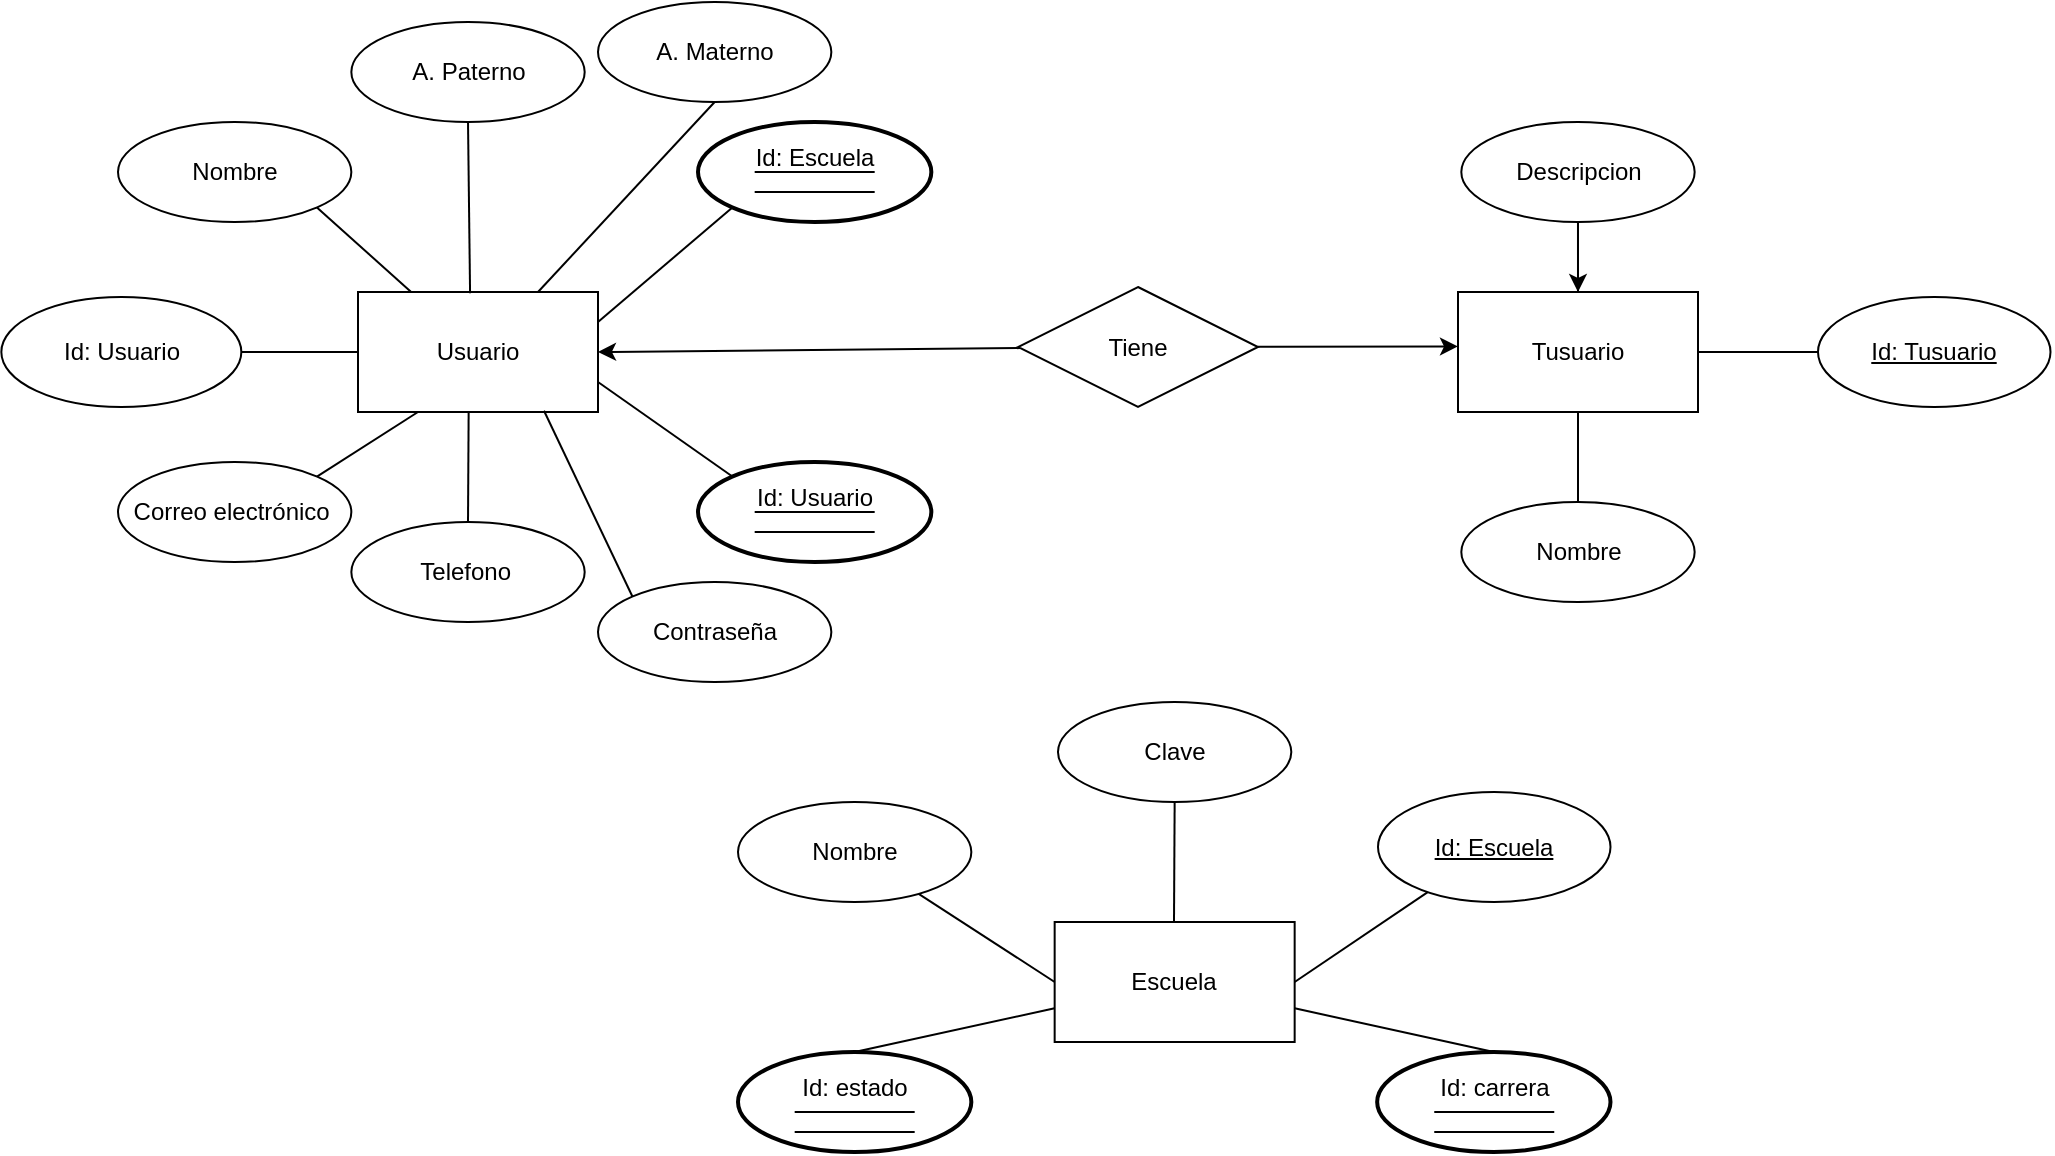 <mxfile version="21.2.1" type="github">
  <diagram name="Página-1" id="kRmqNUhjlChd_RO4qjju">
    <mxGraphModel dx="2220" dy="770" grid="1" gridSize="10" guides="1" tooltips="1" connect="1" arrows="1" fold="1" page="1" pageScale="1" pageWidth="827" pageHeight="1169" math="0" shadow="0">
      <root>
        <mxCell id="0" />
        <mxCell id="1" parent="0" />
        <mxCell id="AEOAEcRYlFnQCWDOU0ao-1" value="Usuario" style="rounded=0;whiteSpace=wrap;html=1;" vertex="1" parent="1">
          <mxGeometry x="-120" y="585" width="120" height="60" as="geometry" />
        </mxCell>
        <mxCell id="AEOAEcRYlFnQCWDOU0ao-19" style="edgeStyle=none;rounded=0;orthogonalLoop=1;jettySize=auto;html=1;exitX=0.5;exitY=1;exitDx=0;exitDy=0;entryX=0.75;entryY=0;entryDx=0;entryDy=0;endArrow=none;endFill=0;" edge="1" parent="1" source="AEOAEcRYlFnQCWDOU0ao-2" target="AEOAEcRYlFnQCWDOU0ao-1">
          <mxGeometry relative="1" as="geometry" />
        </mxCell>
        <mxCell id="AEOAEcRYlFnQCWDOU0ao-2" value="A. Materno" style="ellipse;whiteSpace=wrap;html=1;" vertex="1" parent="1">
          <mxGeometry y="440" width="116.67" height="50" as="geometry" />
        </mxCell>
        <mxCell id="AEOAEcRYlFnQCWDOU0ao-17" style="edgeStyle=none;rounded=0;orthogonalLoop=1;jettySize=auto;html=1;exitX=0.5;exitY=1;exitDx=0;exitDy=0;entryX=0.467;entryY=0.011;entryDx=0;entryDy=0;entryPerimeter=0;endArrow=none;endFill=0;" edge="1" parent="1" source="AEOAEcRYlFnQCWDOU0ao-3" target="AEOAEcRYlFnQCWDOU0ao-1">
          <mxGeometry relative="1" as="geometry" />
        </mxCell>
        <mxCell id="AEOAEcRYlFnQCWDOU0ao-3" value="A. Paterno" style="ellipse;whiteSpace=wrap;html=1;" vertex="1" parent="1">
          <mxGeometry x="-123.33" y="450" width="116.67" height="50" as="geometry" />
        </mxCell>
        <mxCell id="AEOAEcRYlFnQCWDOU0ao-18" style="edgeStyle=none;rounded=0;orthogonalLoop=1;jettySize=auto;html=1;exitX=1;exitY=1;exitDx=0;exitDy=0;endArrow=none;endFill=0;" edge="1" parent="1" source="AEOAEcRYlFnQCWDOU0ao-4" target="AEOAEcRYlFnQCWDOU0ao-1">
          <mxGeometry relative="1" as="geometry" />
        </mxCell>
        <mxCell id="AEOAEcRYlFnQCWDOU0ao-4" value="Nombre" style="ellipse;whiteSpace=wrap;html=1;" vertex="1" parent="1">
          <mxGeometry x="-240" y="500" width="116.67" height="50" as="geometry" />
        </mxCell>
        <mxCell id="AEOAEcRYlFnQCWDOU0ao-20" style="edgeStyle=none;rounded=0;orthogonalLoop=1;jettySize=auto;html=1;exitX=1;exitY=0.5;exitDx=0;exitDy=0;entryX=0;entryY=0.5;entryDx=0;entryDy=0;endArrow=none;endFill=0;" edge="1" parent="1" source="AEOAEcRYlFnQCWDOU0ao-5" target="AEOAEcRYlFnQCWDOU0ao-1">
          <mxGeometry relative="1" as="geometry" />
        </mxCell>
        <mxCell id="AEOAEcRYlFnQCWDOU0ao-5" value="Id: Usuario" style="ellipse;whiteSpace=wrap;html=1;" vertex="1" parent="1">
          <mxGeometry x="-298.33" y="587.5" width="120" height="55" as="geometry" />
        </mxCell>
        <mxCell id="AEOAEcRYlFnQCWDOU0ao-21" style="edgeStyle=none;rounded=0;orthogonalLoop=1;jettySize=auto;html=1;exitX=1;exitY=0;exitDx=0;exitDy=0;entryX=0.25;entryY=1;entryDx=0;entryDy=0;endArrow=none;endFill=0;" edge="1" parent="1" source="AEOAEcRYlFnQCWDOU0ao-6" target="AEOAEcRYlFnQCWDOU0ao-1">
          <mxGeometry relative="1" as="geometry" />
        </mxCell>
        <mxCell id="AEOAEcRYlFnQCWDOU0ao-6" value="Correo electrónico&amp;nbsp;" style="ellipse;whiteSpace=wrap;html=1;" vertex="1" parent="1">
          <mxGeometry x="-240" y="670" width="116.67" height="50" as="geometry" />
        </mxCell>
        <mxCell id="AEOAEcRYlFnQCWDOU0ao-22" style="edgeStyle=none;rounded=0;orthogonalLoop=1;jettySize=auto;html=1;exitX=0.5;exitY=0;exitDx=0;exitDy=0;entryX=0.461;entryY=0.998;entryDx=0;entryDy=0;endArrow=none;endFill=0;entryPerimeter=0;" edge="1" parent="1" source="AEOAEcRYlFnQCWDOU0ao-7" target="AEOAEcRYlFnQCWDOU0ao-1">
          <mxGeometry relative="1" as="geometry" />
        </mxCell>
        <mxCell id="AEOAEcRYlFnQCWDOU0ao-7" value="Telefono&amp;nbsp;" style="ellipse;whiteSpace=wrap;html=1;" vertex="1" parent="1">
          <mxGeometry x="-123.33" y="700" width="116.67" height="50" as="geometry" />
        </mxCell>
        <mxCell id="AEOAEcRYlFnQCWDOU0ao-23" style="edgeStyle=none;rounded=0;orthogonalLoop=1;jettySize=auto;html=1;exitX=0;exitY=0;exitDx=0;exitDy=0;entryX=0.775;entryY=0.99;entryDx=0;entryDy=0;endArrow=none;endFill=0;entryPerimeter=0;" edge="1" parent="1" source="AEOAEcRYlFnQCWDOU0ao-8" target="AEOAEcRYlFnQCWDOU0ao-1">
          <mxGeometry relative="1" as="geometry" />
        </mxCell>
        <mxCell id="AEOAEcRYlFnQCWDOU0ao-8" value="Contraseña" style="ellipse;whiteSpace=wrap;html=1;" vertex="1" parent="1">
          <mxGeometry y="730" width="116.67" height="50" as="geometry" />
        </mxCell>
        <mxCell id="AEOAEcRYlFnQCWDOU0ao-25" style="edgeStyle=none;rounded=0;orthogonalLoop=1;jettySize=auto;html=1;exitX=0;exitY=1;exitDx=0;exitDy=0;entryX=1;entryY=0.25;entryDx=0;entryDy=0;endArrow=none;endFill=0;" edge="1" parent="1" source="AEOAEcRYlFnQCWDOU0ao-13" target="AEOAEcRYlFnQCWDOU0ao-1">
          <mxGeometry relative="1" as="geometry" />
        </mxCell>
        <mxCell id="AEOAEcRYlFnQCWDOU0ao-13" value="Id: Escuela&lt;br&gt;&lt;br&gt;" style="ellipse;whiteSpace=wrap;html=1;labelBorderColor=none;strokeWidth=2;" vertex="1" parent="1">
          <mxGeometry x="50" y="500" width="116.67" height="50" as="geometry" />
        </mxCell>
        <mxCell id="AEOAEcRYlFnQCWDOU0ao-24" style="edgeStyle=none;rounded=0;orthogonalLoop=1;jettySize=auto;html=1;exitX=0;exitY=0;exitDx=0;exitDy=0;entryX=1;entryY=0.75;entryDx=0;entryDy=0;endArrow=none;endFill=0;" edge="1" parent="1" source="AEOAEcRYlFnQCWDOU0ao-14" target="AEOAEcRYlFnQCWDOU0ao-1">
          <mxGeometry relative="1" as="geometry" />
        </mxCell>
        <mxCell id="AEOAEcRYlFnQCWDOU0ao-14" value="Id: Usuario&lt;br&gt;&lt;br&gt;" style="ellipse;whiteSpace=wrap;html=1;strokeWidth=2;gradientColor=none;fillColor=default;" vertex="1" parent="1">
          <mxGeometry x="50" y="670" width="116.67" height="50" as="geometry" />
        </mxCell>
        <mxCell id="AEOAEcRYlFnQCWDOU0ao-29" style="edgeStyle=none;rounded=0;orthogonalLoop=1;jettySize=auto;html=1;entryX=1;entryY=0.5;entryDx=0;entryDy=0;" edge="1" parent="1" source="AEOAEcRYlFnQCWDOU0ao-28" target="AEOAEcRYlFnQCWDOU0ao-1">
          <mxGeometry relative="1" as="geometry" />
        </mxCell>
        <mxCell id="AEOAEcRYlFnQCWDOU0ao-35" style="edgeStyle=none;rounded=0;orthogonalLoop=1;jettySize=auto;html=1;entryX=0;entryY=0.454;entryDx=0;entryDy=0;entryPerimeter=0;" edge="1" parent="1" source="AEOAEcRYlFnQCWDOU0ao-28" target="AEOAEcRYlFnQCWDOU0ao-33">
          <mxGeometry relative="1" as="geometry" />
        </mxCell>
        <mxCell id="AEOAEcRYlFnQCWDOU0ao-28" value="Tiene" style="shape=rhombus;perimeter=rhombusPerimeter;whiteSpace=wrap;html=1;align=center;" vertex="1" parent="1">
          <mxGeometry x="210" y="582.5" width="120" height="60" as="geometry" />
        </mxCell>
        <mxCell id="AEOAEcRYlFnQCWDOU0ao-37" style="edgeStyle=none;rounded=0;orthogonalLoop=1;jettySize=auto;html=1;entryX=0.5;entryY=0.8;entryDx=0;entryDy=0;entryPerimeter=0;" edge="1" parent="1" source="AEOAEcRYlFnQCWDOU0ao-33" target="AEOAEcRYlFnQCWDOU0ao-36">
          <mxGeometry relative="1" as="geometry" />
        </mxCell>
        <mxCell id="AEOAEcRYlFnQCWDOU0ao-39" style="edgeStyle=none;rounded=0;orthogonalLoop=1;jettySize=auto;html=1;entryX=0.5;entryY=0.2;entryDx=0;entryDy=0;entryPerimeter=0;" edge="1" parent="1" source="AEOAEcRYlFnQCWDOU0ao-33" target="AEOAEcRYlFnQCWDOU0ao-38">
          <mxGeometry relative="1" as="geometry" />
        </mxCell>
        <mxCell id="AEOAEcRYlFnQCWDOU0ao-33" value="Tusuario" style="rounded=0;whiteSpace=wrap;html=1;" vertex="1" parent="1">
          <mxGeometry x="430" y="585" width="120" height="60" as="geometry" />
        </mxCell>
        <mxCell id="AEOAEcRYlFnQCWDOU0ao-47" value="" style="edgeStyle=none;rounded=0;orthogonalLoop=1;jettySize=auto;html=1;" edge="1" parent="1" source="AEOAEcRYlFnQCWDOU0ao-36" target="AEOAEcRYlFnQCWDOU0ao-33">
          <mxGeometry relative="1" as="geometry" />
        </mxCell>
        <mxCell id="AEOAEcRYlFnQCWDOU0ao-36" value="Descripcion" style="ellipse;whiteSpace=wrap;html=1;" vertex="1" parent="1">
          <mxGeometry x="431.66" y="500" width="116.67" height="50" as="geometry" />
        </mxCell>
        <mxCell id="AEOAEcRYlFnQCWDOU0ao-38" value="Nombre" style="ellipse;whiteSpace=wrap;html=1;" vertex="1" parent="1">
          <mxGeometry x="431.66" y="690" width="116.67" height="50" as="geometry" />
        </mxCell>
        <mxCell id="AEOAEcRYlFnQCWDOU0ao-40" style="edgeStyle=none;rounded=0;orthogonalLoop=1;jettySize=auto;html=1;exitX=1;exitY=0.25;exitDx=0;exitDy=0;" edge="1" parent="1" source="AEOAEcRYlFnQCWDOU0ao-33" target="AEOAEcRYlFnQCWDOU0ao-33">
          <mxGeometry relative="1" as="geometry" />
        </mxCell>
        <mxCell id="AEOAEcRYlFnQCWDOU0ao-45" style="edgeStyle=none;rounded=0;orthogonalLoop=1;jettySize=auto;html=1;exitX=0;exitY=0.5;exitDx=0;exitDy=0;entryX=1;entryY=0.5;entryDx=0;entryDy=0;endArrow=none;endFill=0;" edge="1" parent="1" source="AEOAEcRYlFnQCWDOU0ao-41" target="AEOAEcRYlFnQCWDOU0ao-33">
          <mxGeometry relative="1" as="geometry" />
        </mxCell>
        <mxCell id="AEOAEcRYlFnQCWDOU0ao-41" value="Id: Tusuario" style="ellipse;whiteSpace=wrap;html=1;align=center;fontStyle=4;" vertex="1" parent="1">
          <mxGeometry x="610" y="587.5" width="116.25" height="55" as="geometry" />
        </mxCell>
        <mxCell id="AEOAEcRYlFnQCWDOU0ao-70" style="edgeStyle=none;rounded=0;orthogonalLoop=1;jettySize=auto;html=1;entryX=0.5;entryY=0;entryDx=0;entryDy=0;endArrow=none;endFill=0;" edge="1" parent="1" source="AEOAEcRYlFnQCWDOU0ao-48" target="AEOAEcRYlFnQCWDOU0ao-59">
          <mxGeometry relative="1" as="geometry" />
        </mxCell>
        <mxCell id="AEOAEcRYlFnQCWDOU0ao-71" style="edgeStyle=none;rounded=0;orthogonalLoop=1;jettySize=auto;html=1;entryX=0.5;entryY=0;entryDx=0;entryDy=0;endArrow=none;endFill=0;" edge="1" parent="1" source="AEOAEcRYlFnQCWDOU0ao-48" target="AEOAEcRYlFnQCWDOU0ao-61">
          <mxGeometry relative="1" as="geometry" />
        </mxCell>
        <mxCell id="AEOAEcRYlFnQCWDOU0ao-48" value="Escuela" style="rounded=0;whiteSpace=wrap;html=1;" vertex="1" parent="1">
          <mxGeometry x="228.33" y="900" width="120" height="60" as="geometry" />
        </mxCell>
        <mxCell id="AEOAEcRYlFnQCWDOU0ao-56" style="edgeStyle=none;rounded=0;orthogonalLoop=1;jettySize=auto;html=1;endArrow=none;endFill=0;entryX=0;entryY=0.5;entryDx=0;entryDy=0;" edge="1" parent="1" source="AEOAEcRYlFnQCWDOU0ao-49" target="AEOAEcRYlFnQCWDOU0ao-48">
          <mxGeometry relative="1" as="geometry">
            <mxPoint x="240" y="940" as="targetPoint" />
          </mxGeometry>
        </mxCell>
        <mxCell id="AEOAEcRYlFnQCWDOU0ao-49" value="Nombre" style="ellipse;whiteSpace=wrap;html=1;" vertex="1" parent="1">
          <mxGeometry x="70.0" y="840" width="116.67" height="50" as="geometry" />
        </mxCell>
        <mxCell id="AEOAEcRYlFnQCWDOU0ao-57" style="edgeStyle=none;rounded=0;orthogonalLoop=1;jettySize=auto;html=1;endArrow=none;endFill=0;" edge="1" parent="1" source="AEOAEcRYlFnQCWDOU0ao-51">
          <mxGeometry relative="1" as="geometry">
            <mxPoint x="288" y="900" as="targetPoint" />
          </mxGeometry>
        </mxCell>
        <mxCell id="AEOAEcRYlFnQCWDOU0ao-51" value="Clave" style="ellipse;whiteSpace=wrap;html=1;" vertex="1" parent="1">
          <mxGeometry x="229.99" y="790" width="116.67" height="50" as="geometry" />
        </mxCell>
        <mxCell id="AEOAEcRYlFnQCWDOU0ao-55" style="edgeStyle=none;rounded=0;orthogonalLoop=1;jettySize=auto;html=1;entryX=1;entryY=0.5;entryDx=0;entryDy=0;endArrow=none;endFill=0;" edge="1" parent="1" source="AEOAEcRYlFnQCWDOU0ao-52" target="AEOAEcRYlFnQCWDOU0ao-48">
          <mxGeometry relative="1" as="geometry">
            <mxPoint x="360" y="940" as="targetPoint" />
          </mxGeometry>
        </mxCell>
        <mxCell id="AEOAEcRYlFnQCWDOU0ao-52" value="Id: Escuela" style="ellipse;whiteSpace=wrap;html=1;align=center;fontStyle=4;" vertex="1" parent="1">
          <mxGeometry x="390" y="835" width="116.25" height="55" as="geometry" />
        </mxCell>
        <mxCell id="AEOAEcRYlFnQCWDOU0ao-59" value="Id: estado&lt;br&gt;&lt;br&gt;" style="ellipse;whiteSpace=wrap;html=1;strokeWidth=2;" vertex="1" parent="1">
          <mxGeometry x="70.0" y="965" width="116.67" height="50" as="geometry" />
        </mxCell>
        <mxCell id="AEOAEcRYlFnQCWDOU0ao-61" value="Id: carrera&lt;br&gt;&lt;br&gt;" style="ellipse;whiteSpace=wrap;html=1;strokeWidth=2;" vertex="1" parent="1">
          <mxGeometry x="389.58" y="965" width="116.67" height="50" as="geometry" />
        </mxCell>
        <mxCell id="AEOAEcRYlFnQCWDOU0ao-62" value="" style="line;strokeWidth=1;rotatable=0;dashed=0;labelPosition=right;align=left;verticalAlign=middle;spacingTop=0;spacingLeft=6;points=[];portConstraint=eastwest;" vertex="1" parent="1">
          <mxGeometry x="98.34" y="1000" width="60" height="10" as="geometry" />
        </mxCell>
        <mxCell id="AEOAEcRYlFnQCWDOU0ao-63" value="" style="line;strokeWidth=1;rotatable=0;dashed=0;labelPosition=right;align=left;verticalAlign=middle;spacingTop=0;spacingLeft=6;points=[];portConstraint=eastwest;" vertex="1" parent="1">
          <mxGeometry x="98.34" y="990" width="60" height="10" as="geometry" />
        </mxCell>
        <mxCell id="AEOAEcRYlFnQCWDOU0ao-64" value="" style="line;strokeWidth=1;rotatable=0;dashed=0;labelPosition=right;align=left;verticalAlign=middle;spacingTop=0;spacingLeft=6;points=[];portConstraint=eastwest;" vertex="1" parent="1">
          <mxGeometry x="418.13" y="990" width="60" height="10" as="geometry" />
        </mxCell>
        <mxCell id="AEOAEcRYlFnQCWDOU0ao-65" value="" style="line;strokeWidth=1;rotatable=0;dashed=0;labelPosition=right;align=left;verticalAlign=middle;spacingTop=0;spacingLeft=6;points=[];portConstraint=eastwest;" vertex="1" parent="1">
          <mxGeometry x="418.13" y="1000" width="60" height="10" as="geometry" />
        </mxCell>
        <mxCell id="AEOAEcRYlFnQCWDOU0ao-66" value="" style="line;strokeWidth=1;rotatable=0;dashed=0;labelPosition=right;align=left;verticalAlign=middle;spacingTop=0;spacingLeft=6;points=[];portConstraint=eastwest;" vertex="1" parent="1">
          <mxGeometry x="78.34" y="690" width="60" height="10" as="geometry" />
        </mxCell>
        <mxCell id="AEOAEcRYlFnQCWDOU0ao-67" value="" style="line;strokeWidth=1;rotatable=0;dashed=0;labelPosition=right;align=left;verticalAlign=middle;spacingTop=0;spacingLeft=6;points=[];portConstraint=eastwest;" vertex="1" parent="1">
          <mxGeometry x="78.34" y="700" width="60" height="10" as="geometry" />
        </mxCell>
        <mxCell id="AEOAEcRYlFnQCWDOU0ao-68" value="" style="line;strokeWidth=1;rotatable=0;dashed=0;labelPosition=right;align=left;verticalAlign=middle;spacingTop=0;spacingLeft=6;points=[];portConstraint=eastwest;" vertex="1" parent="1">
          <mxGeometry x="78.34" y="520" width="60" height="10" as="geometry" />
        </mxCell>
        <mxCell id="AEOAEcRYlFnQCWDOU0ao-69" value="" style="line;strokeWidth=1;rotatable=0;dashed=0;labelPosition=right;align=left;verticalAlign=middle;spacingTop=0;spacingLeft=6;points=[];portConstraint=eastwest;" vertex="1" parent="1">
          <mxGeometry x="78.34" y="530" width="60" height="10" as="geometry" />
        </mxCell>
      </root>
    </mxGraphModel>
  </diagram>
</mxfile>
